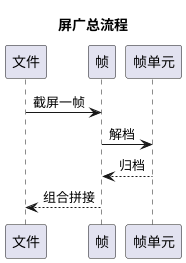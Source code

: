 @startuml
title 屏广总流程
文件 -> 帧:截屏一帧
帧 -> 帧单元:解档
帧单元 --> 帧:归档
帧 --> 文件:组合拼接
@enduml

@startuml
title 发送端流程
(*) -> "开始main"
note right: 发送端主函数运行，无限循环发送一个屏幕截图
--> "截图"
note right: 机器人类截取整个屏幕，写入内存输出流
--> "切图"
note right: 将截取到的截图按照设计报文切割成帧单元集合
if "整除" then
 ->[能整除] "循环的次数为整除值"
 -->[循环组装]"帧单元"
else
 -->[不整除] "循环的次数为整除值+1"
 ->[循环组装]"帧单元"
endif

if "最后一个" then
 ->[最后一个并且不整除] "设值"
 note right: 最后一个帧单元数据长度为余值，数据为剩余数据
 --> "将帧单元添加到集合中"
else
 -->[false] "设固定长度值"
 note left: 最大不超过60k的数据
 ->"将帧单元添加到集合中"
endif
--> "发送帧单元集合"
note right: 创建数组，每个帧单元组装成字节数组，发送
-->[发送完成] (*)
@enduml